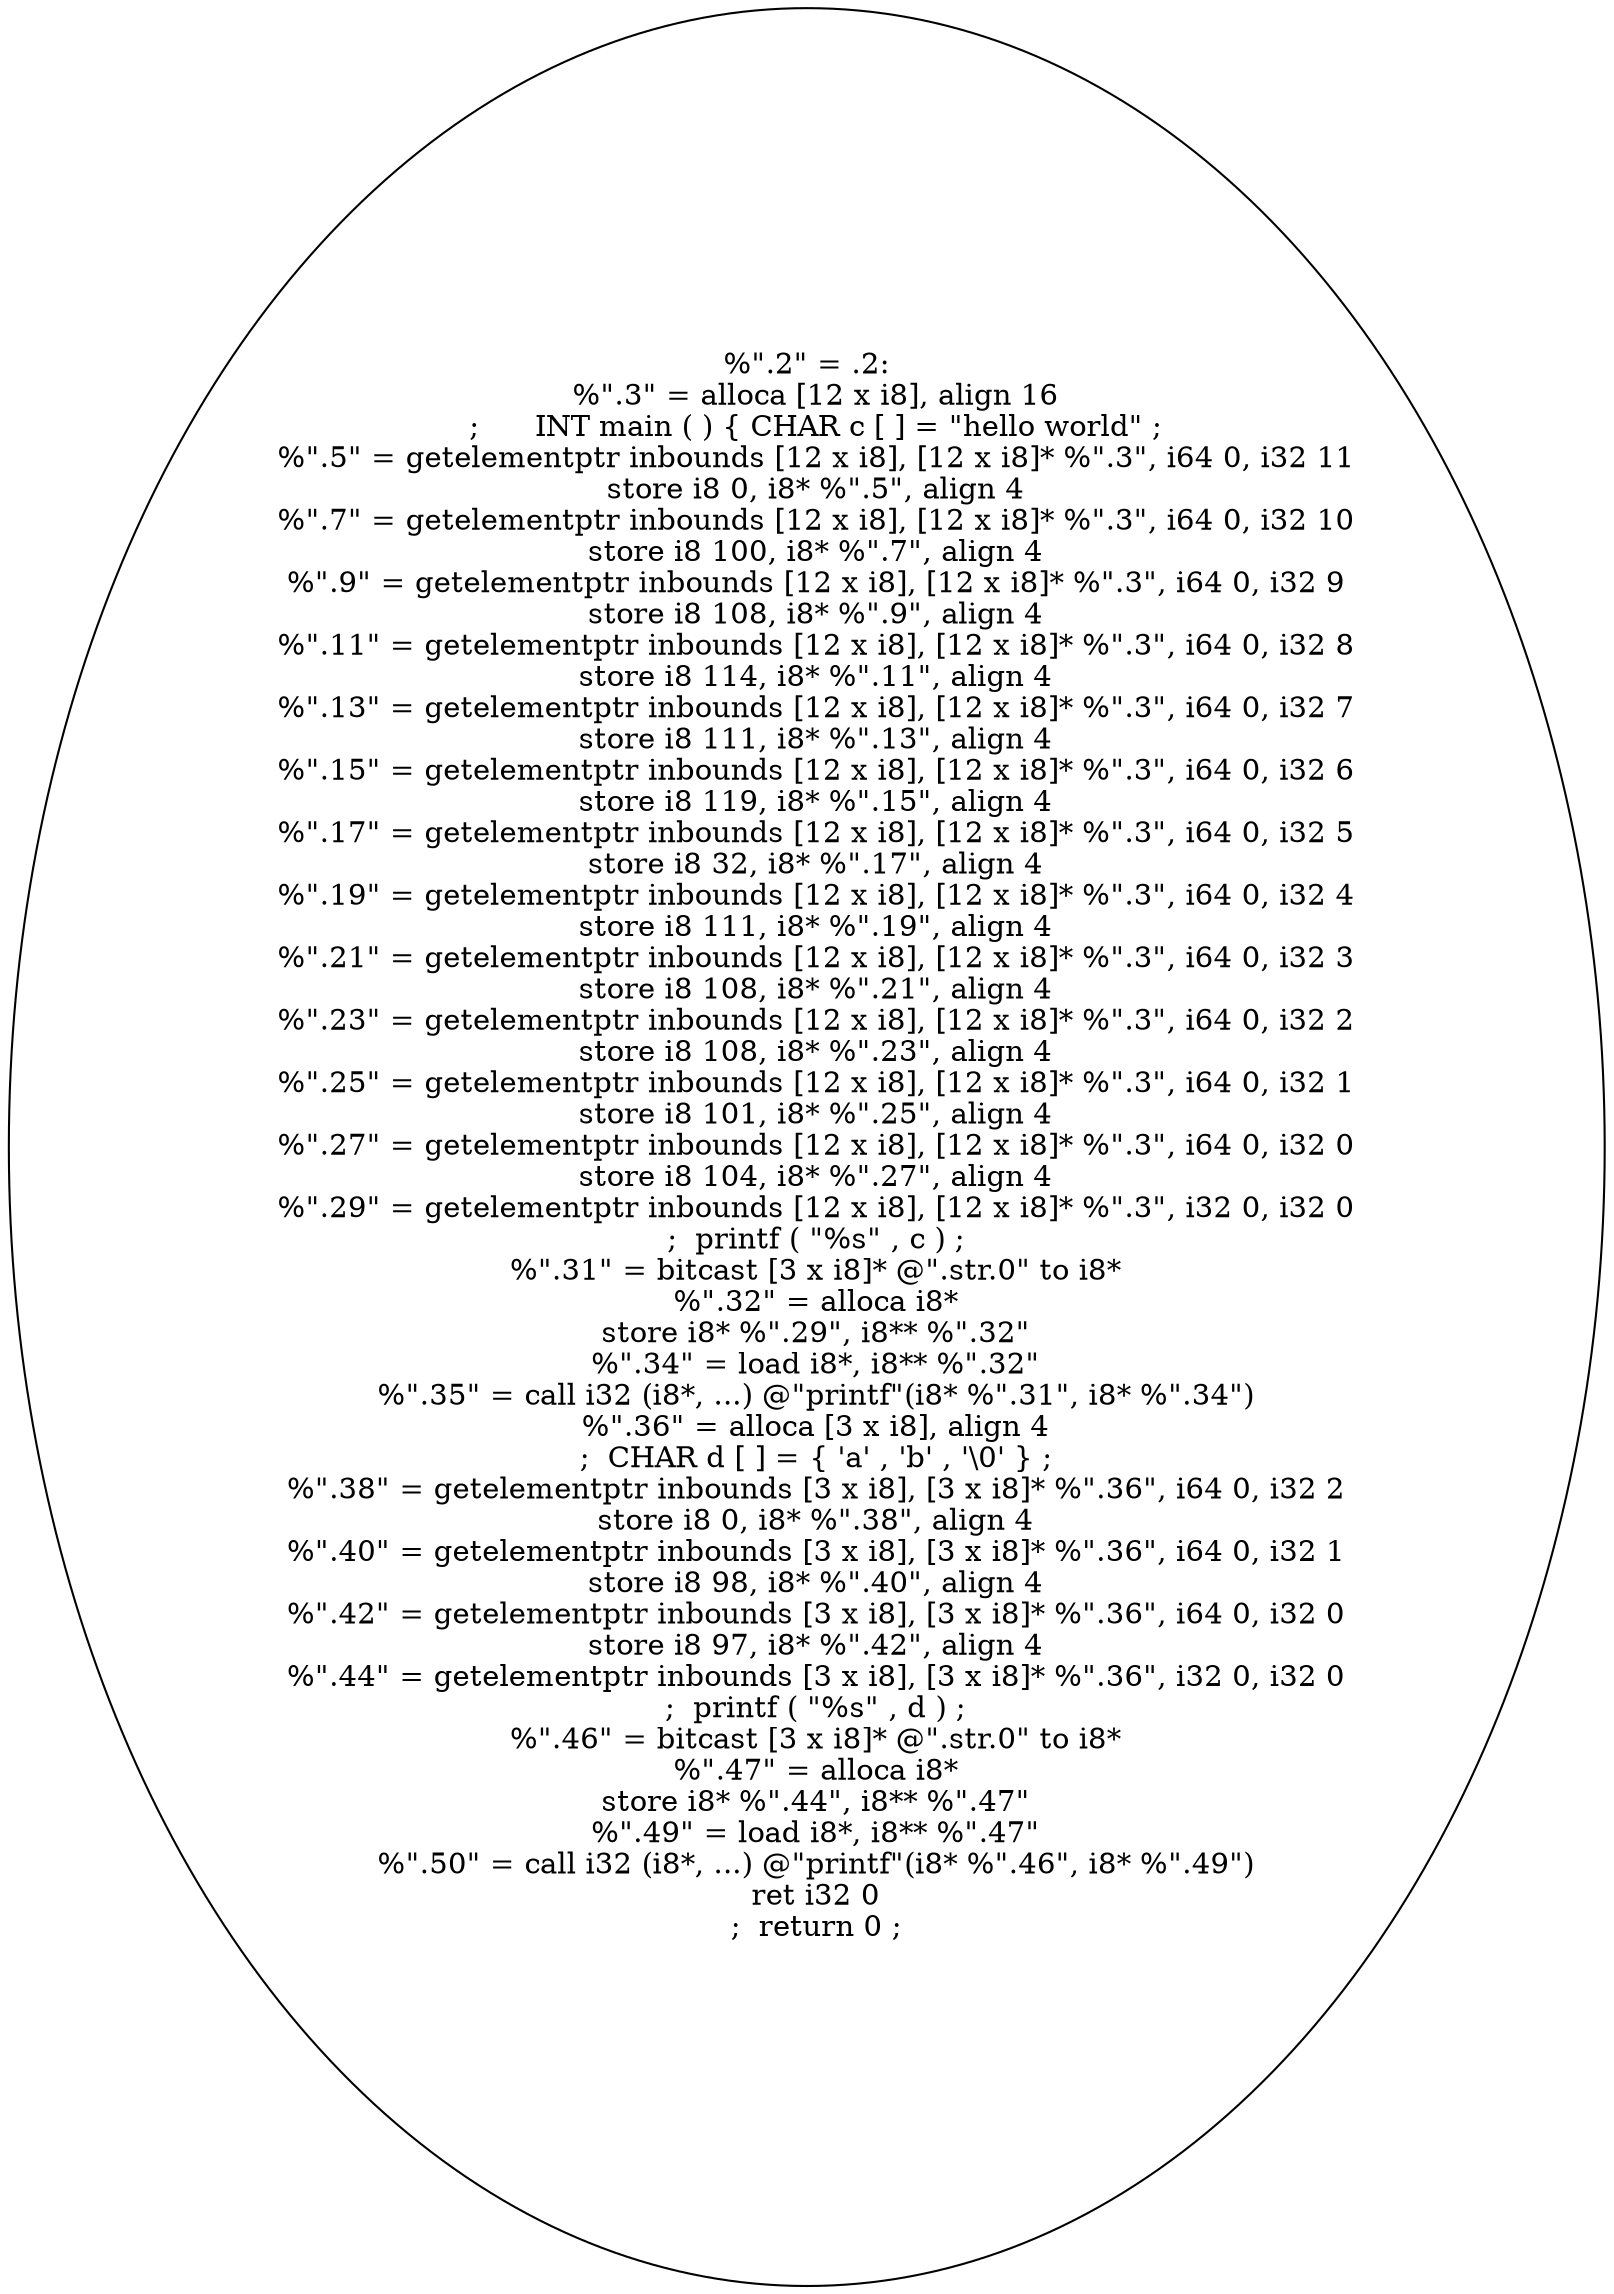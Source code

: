 digraph AST {
  "135951641188032" [label="%\".2\" = .2:
  %\".3\" = alloca [12 x i8], align 16
  ;      INT main ( ) { CHAR c [ ] = \"hello world\" ;
  %\".5\" = getelementptr inbounds [12 x i8], [12 x i8]* %\".3\", i64 0, i32 11
  store i8 0, i8* %\".5\", align 4
  %\".7\" = getelementptr inbounds [12 x i8], [12 x i8]* %\".3\", i64 0, i32 10
  store i8 100, i8* %\".7\", align 4
  %\".9\" = getelementptr inbounds [12 x i8], [12 x i8]* %\".3\", i64 0, i32 9
  store i8 108, i8* %\".9\", align 4
  %\".11\" = getelementptr inbounds [12 x i8], [12 x i8]* %\".3\", i64 0, i32 8
  store i8 114, i8* %\".11\", align 4
  %\".13\" = getelementptr inbounds [12 x i8], [12 x i8]* %\".3\", i64 0, i32 7
  store i8 111, i8* %\".13\", align 4
  %\".15\" = getelementptr inbounds [12 x i8], [12 x i8]* %\".3\", i64 0, i32 6
  store i8 119, i8* %\".15\", align 4
  %\".17\" = getelementptr inbounds [12 x i8], [12 x i8]* %\".3\", i64 0, i32 5
  store i8 32, i8* %\".17\", align 4
  %\".19\" = getelementptr inbounds [12 x i8], [12 x i8]* %\".3\", i64 0, i32 4
  store i8 111, i8* %\".19\", align 4
  %\".21\" = getelementptr inbounds [12 x i8], [12 x i8]* %\".3\", i64 0, i32 3
  store i8 108, i8* %\".21\", align 4
  %\".23\" = getelementptr inbounds [12 x i8], [12 x i8]* %\".3\", i64 0, i32 2
  store i8 108, i8* %\".23\", align 4
  %\".25\" = getelementptr inbounds [12 x i8], [12 x i8]* %\".3\", i64 0, i32 1
  store i8 101, i8* %\".25\", align 4
  %\".27\" = getelementptr inbounds [12 x i8], [12 x i8]* %\".3\", i64 0, i32 0
  store i8 104, i8* %\".27\", align 4
  %\".29\" = getelementptr inbounds [12 x i8], [12 x i8]* %\".3\", i32 0, i32 0
  ;  printf ( \"%s\" , c ) ;
  %\".31\" = bitcast [3 x i8]* @\".str.0\" to i8*
  %\".32\" = alloca i8*
  store i8* %\".29\", i8** %\".32\"
  %\".34\" = load i8*, i8** %\".32\"
  %\".35\" = call i32 (i8*, ...) @\"printf\"(i8* %\".31\", i8* %\".34\")
  %\".36\" = alloca [3 x i8], align 4
  ;  CHAR d [ ] = { 'a' , 'b' , '\\0' } ;
  %\".38\" = getelementptr inbounds [3 x i8], [3 x i8]* %\".36\", i64 0, i32 2
  store i8 0, i8* %\".38\", align 4
  %\".40\" = getelementptr inbounds [3 x i8], [3 x i8]* %\".36\", i64 0, i32 1
  store i8 98, i8* %\".40\", align 4
  %\".42\" = getelementptr inbounds [3 x i8], [3 x i8]* %\".36\", i64 0, i32 0
  store i8 97, i8* %\".42\", align 4
  %\".44\" = getelementptr inbounds [3 x i8], [3 x i8]* %\".36\", i32 0, i32 0
  ;  printf ( \"%s\" , d ) ;
  %\".46\" = bitcast [3 x i8]* @\".str.0\" to i8*
  %\".47\" = alloca i8*
  store i8* %\".44\", i8** %\".47\"
  %\".49\" = load i8*, i8** %\".47\"
  %\".50\" = call i32 (i8*, ...) @\"printf\"(i8* %\".46\", i8* %\".49\")
  ret i32 0
  ;  return 0 ;"];
}
